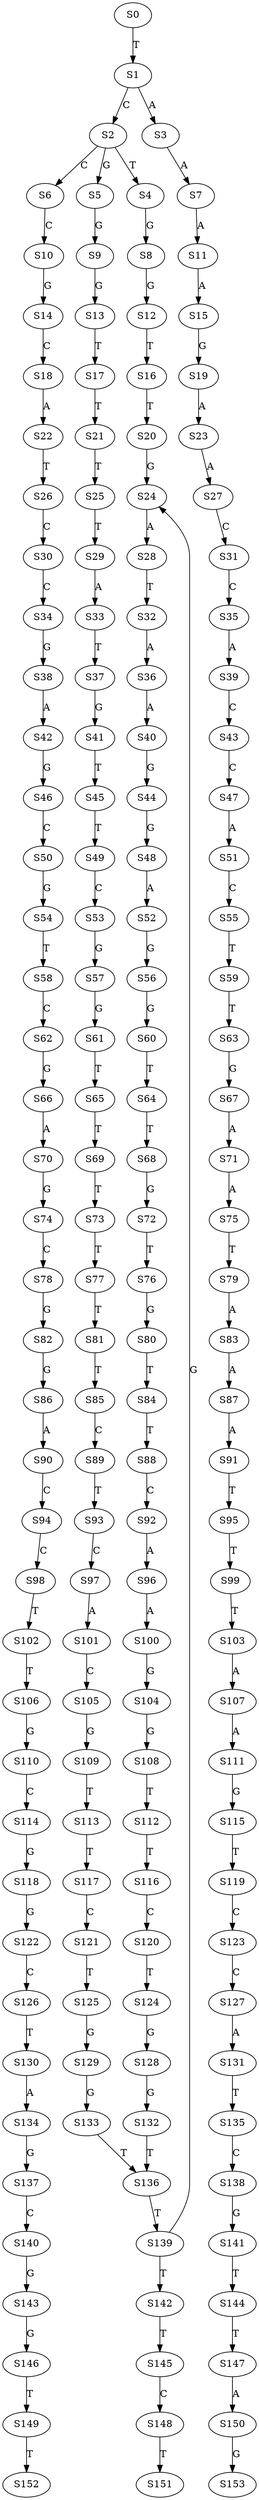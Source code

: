 strict digraph  {
	S0 -> S1 [ label = T ];
	S1 -> S2 [ label = C ];
	S1 -> S3 [ label = A ];
	S2 -> S4 [ label = T ];
	S2 -> S5 [ label = G ];
	S2 -> S6 [ label = C ];
	S3 -> S7 [ label = A ];
	S4 -> S8 [ label = G ];
	S5 -> S9 [ label = G ];
	S6 -> S10 [ label = C ];
	S7 -> S11 [ label = A ];
	S8 -> S12 [ label = G ];
	S9 -> S13 [ label = G ];
	S10 -> S14 [ label = G ];
	S11 -> S15 [ label = A ];
	S12 -> S16 [ label = T ];
	S13 -> S17 [ label = T ];
	S14 -> S18 [ label = C ];
	S15 -> S19 [ label = G ];
	S16 -> S20 [ label = T ];
	S17 -> S21 [ label = T ];
	S18 -> S22 [ label = A ];
	S19 -> S23 [ label = A ];
	S20 -> S24 [ label = G ];
	S21 -> S25 [ label = T ];
	S22 -> S26 [ label = T ];
	S23 -> S27 [ label = A ];
	S24 -> S28 [ label = A ];
	S25 -> S29 [ label = T ];
	S26 -> S30 [ label = C ];
	S27 -> S31 [ label = C ];
	S28 -> S32 [ label = T ];
	S29 -> S33 [ label = A ];
	S30 -> S34 [ label = C ];
	S31 -> S35 [ label = C ];
	S32 -> S36 [ label = A ];
	S33 -> S37 [ label = T ];
	S34 -> S38 [ label = G ];
	S35 -> S39 [ label = A ];
	S36 -> S40 [ label = A ];
	S37 -> S41 [ label = G ];
	S38 -> S42 [ label = A ];
	S39 -> S43 [ label = C ];
	S40 -> S44 [ label = G ];
	S41 -> S45 [ label = T ];
	S42 -> S46 [ label = G ];
	S43 -> S47 [ label = C ];
	S44 -> S48 [ label = G ];
	S45 -> S49 [ label = T ];
	S46 -> S50 [ label = C ];
	S47 -> S51 [ label = A ];
	S48 -> S52 [ label = A ];
	S49 -> S53 [ label = C ];
	S50 -> S54 [ label = G ];
	S51 -> S55 [ label = C ];
	S52 -> S56 [ label = G ];
	S53 -> S57 [ label = G ];
	S54 -> S58 [ label = T ];
	S55 -> S59 [ label = T ];
	S56 -> S60 [ label = G ];
	S57 -> S61 [ label = G ];
	S58 -> S62 [ label = C ];
	S59 -> S63 [ label = T ];
	S60 -> S64 [ label = T ];
	S61 -> S65 [ label = T ];
	S62 -> S66 [ label = G ];
	S63 -> S67 [ label = G ];
	S64 -> S68 [ label = T ];
	S65 -> S69 [ label = T ];
	S66 -> S70 [ label = A ];
	S67 -> S71 [ label = A ];
	S68 -> S72 [ label = G ];
	S69 -> S73 [ label = T ];
	S70 -> S74 [ label = G ];
	S71 -> S75 [ label = A ];
	S72 -> S76 [ label = T ];
	S73 -> S77 [ label = T ];
	S74 -> S78 [ label = C ];
	S75 -> S79 [ label = T ];
	S76 -> S80 [ label = G ];
	S77 -> S81 [ label = T ];
	S78 -> S82 [ label = G ];
	S79 -> S83 [ label = A ];
	S80 -> S84 [ label = T ];
	S81 -> S85 [ label = T ];
	S82 -> S86 [ label = G ];
	S83 -> S87 [ label = A ];
	S84 -> S88 [ label = T ];
	S85 -> S89 [ label = C ];
	S86 -> S90 [ label = A ];
	S87 -> S91 [ label = A ];
	S88 -> S92 [ label = C ];
	S89 -> S93 [ label = T ];
	S90 -> S94 [ label = C ];
	S91 -> S95 [ label = T ];
	S92 -> S96 [ label = A ];
	S93 -> S97 [ label = C ];
	S94 -> S98 [ label = C ];
	S95 -> S99 [ label = T ];
	S96 -> S100 [ label = A ];
	S97 -> S101 [ label = A ];
	S98 -> S102 [ label = T ];
	S99 -> S103 [ label = T ];
	S100 -> S104 [ label = G ];
	S101 -> S105 [ label = C ];
	S102 -> S106 [ label = T ];
	S103 -> S107 [ label = A ];
	S104 -> S108 [ label = G ];
	S105 -> S109 [ label = G ];
	S106 -> S110 [ label = G ];
	S107 -> S111 [ label = A ];
	S108 -> S112 [ label = T ];
	S109 -> S113 [ label = T ];
	S110 -> S114 [ label = C ];
	S111 -> S115 [ label = G ];
	S112 -> S116 [ label = T ];
	S113 -> S117 [ label = T ];
	S114 -> S118 [ label = G ];
	S115 -> S119 [ label = T ];
	S116 -> S120 [ label = C ];
	S117 -> S121 [ label = C ];
	S118 -> S122 [ label = G ];
	S119 -> S123 [ label = C ];
	S120 -> S124 [ label = T ];
	S121 -> S125 [ label = T ];
	S122 -> S126 [ label = C ];
	S123 -> S127 [ label = C ];
	S124 -> S128 [ label = G ];
	S125 -> S129 [ label = G ];
	S126 -> S130 [ label = T ];
	S127 -> S131 [ label = A ];
	S128 -> S132 [ label = G ];
	S129 -> S133 [ label = G ];
	S130 -> S134 [ label = A ];
	S131 -> S135 [ label = T ];
	S132 -> S136 [ label = T ];
	S133 -> S136 [ label = T ];
	S134 -> S137 [ label = G ];
	S135 -> S138 [ label = C ];
	S136 -> S139 [ label = T ];
	S137 -> S140 [ label = C ];
	S138 -> S141 [ label = G ];
	S139 -> S142 [ label = T ];
	S139 -> S24 [ label = G ];
	S140 -> S143 [ label = G ];
	S141 -> S144 [ label = T ];
	S142 -> S145 [ label = T ];
	S143 -> S146 [ label = G ];
	S144 -> S147 [ label = T ];
	S145 -> S148 [ label = C ];
	S146 -> S149 [ label = T ];
	S147 -> S150 [ label = A ];
	S148 -> S151 [ label = T ];
	S149 -> S152 [ label = T ];
	S150 -> S153 [ label = G ];
}
